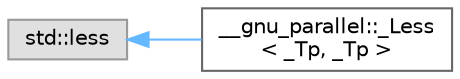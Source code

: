 digraph "Graphical Class Hierarchy"
{
 // LATEX_PDF_SIZE
  bgcolor="transparent";
  edge [fontname=Helvetica,fontsize=10,labelfontname=Helvetica,labelfontsize=10];
  node [fontname=Helvetica,fontsize=10,shape=box,height=0.2,width=0.4];
  rankdir="LR";
  Node0 [id="Node000000",label="std::less",height=0.2,width=0.4,color="grey60", fillcolor="#E0E0E0", style="filled",tooltip=" "];
  Node0 -> Node1 [id="edge420_Node000000_Node000001",dir="back",color="steelblue1",style="solid",tooltip=" "];
  Node1 [id="Node000001",label="__gnu_parallel::_Less\l\< _Tp, _Tp \>",height=0.2,width=0.4,color="grey40", fillcolor="white", style="filled",URL="$struct____gnu__parallel_1_1___less_3_01___tp_00_01___tp_01_4.html",tooltip=" "];
}
